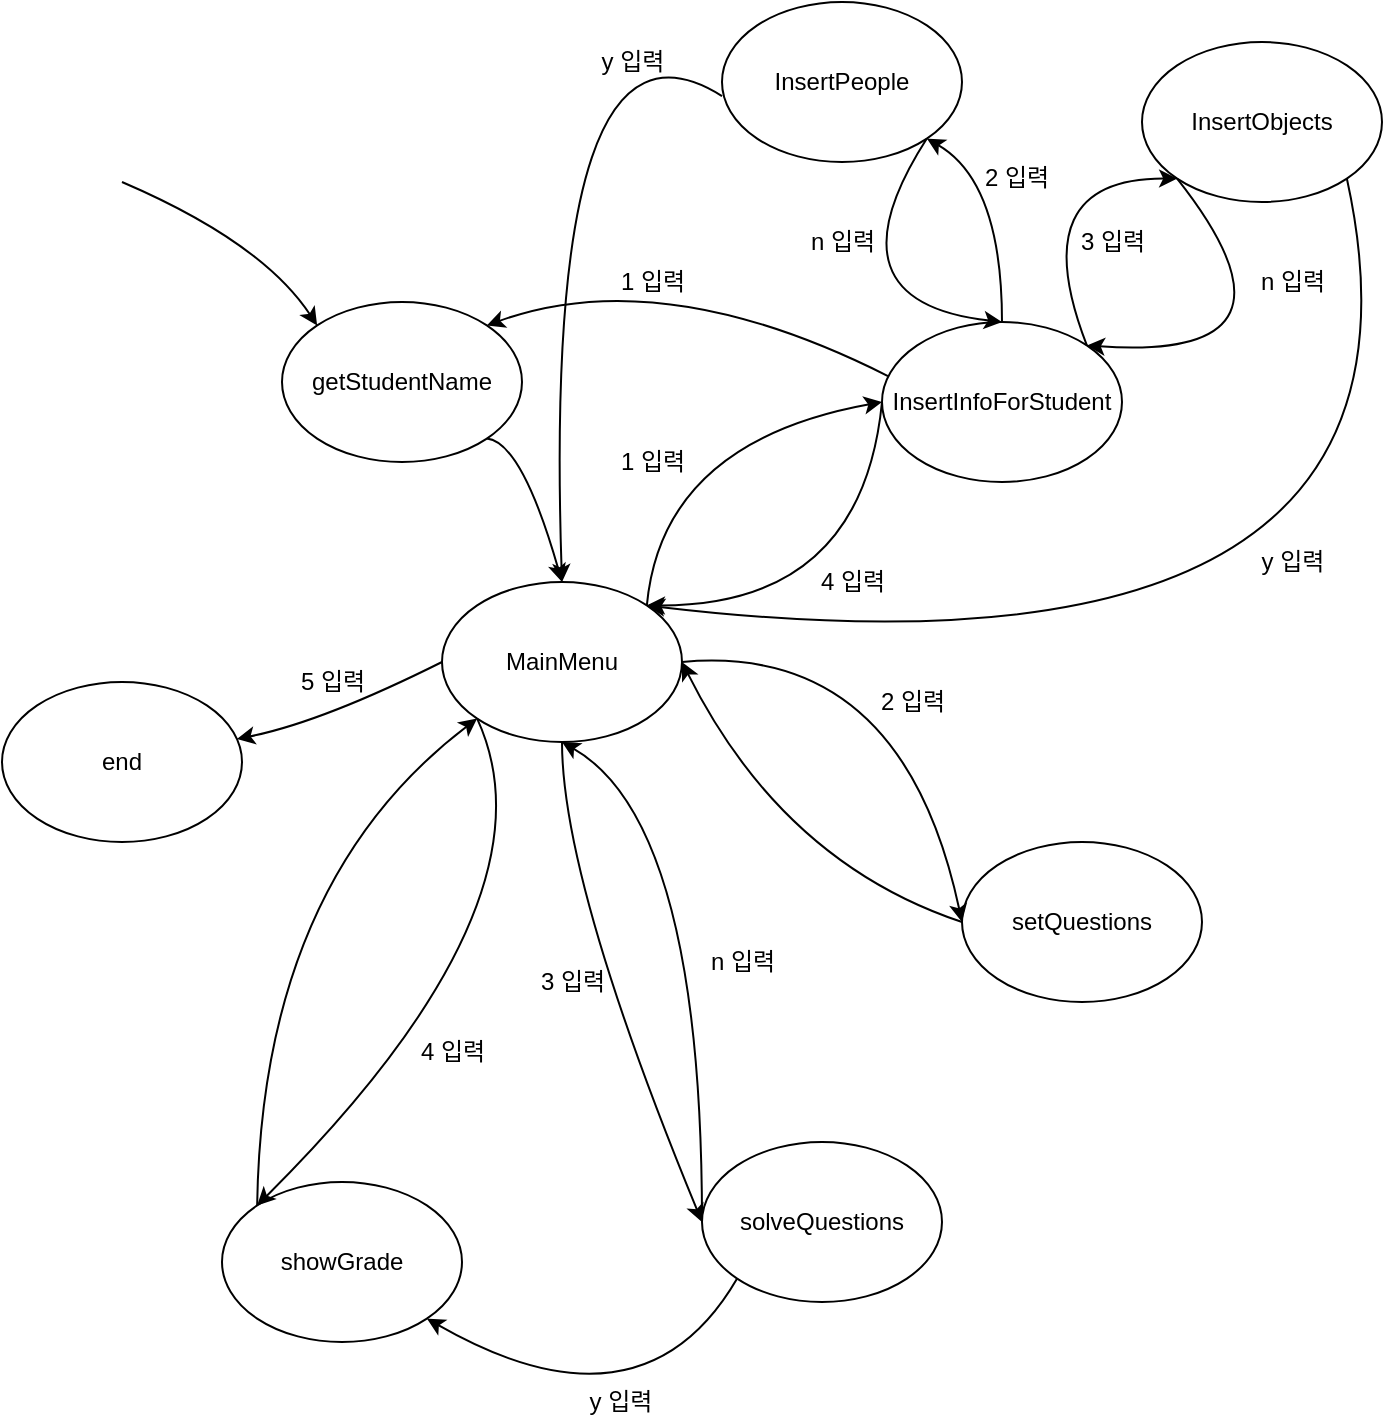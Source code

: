 <mxfile version="12.9.3" type="device"><diagram id="-hiuqldw9_YoXiVoZoX8" name="Page-1"><mxGraphModel dx="1422" dy="815" grid="1" gridSize="10" guides="1" tooltips="1" connect="1" arrows="1" fold="1" page="1" pageScale="1" pageWidth="827" pageHeight="1169" math="0" shadow="0"><root><mxCell id="0"/><mxCell id="1" parent="0"/><mxCell id="DO2kume6Bjezw6FXPn1Y-1" value="MainMenu" style="ellipse;whiteSpace=wrap;html=1;" parent="1" vertex="1"><mxGeometry x="300" y="350" width="120" height="80" as="geometry"/></mxCell><mxCell id="DO2kume6Bjezw6FXPn1Y-2" value="InsertInfoForStudent" style="ellipse;whiteSpace=wrap;html=1;" parent="1" vertex="1"><mxGeometry x="520" y="220" width="120" height="80" as="geometry"/></mxCell><mxCell id="DO2kume6Bjezw6FXPn1Y-3" value="InsertPeople" style="ellipse;whiteSpace=wrap;html=1;" parent="1" vertex="1"><mxGeometry x="440" y="60" width="120" height="80" as="geometry"/></mxCell><mxCell id="DO2kume6Bjezw6FXPn1Y-4" value="InsertObjects" style="ellipse;whiteSpace=wrap;html=1;" parent="1" vertex="1"><mxGeometry x="650" y="80" width="120" height="80" as="geometry"/></mxCell><mxCell id="DO2kume6Bjezw6FXPn1Y-5" value="" style="curved=1;endArrow=classic;html=1;exitX=1;exitY=0;exitDx=0;exitDy=0;entryX=0;entryY=0.5;entryDx=0;entryDy=0;" parent="1" source="DO2kume6Bjezw6FXPn1Y-1" target="DO2kume6Bjezw6FXPn1Y-2" edge="1"><mxGeometry width="50" height="50" relative="1" as="geometry"><mxPoint x="380" y="330" as="sourcePoint"/><mxPoint x="430" y="280" as="targetPoint"/><Array as="points"><mxPoint x="410" y="280"/></Array></mxGeometry></mxCell><mxCell id="DO2kume6Bjezw6FXPn1Y-6" value="" style="curved=1;endArrow=classic;html=1;exitX=0.5;exitY=0;exitDx=0;exitDy=0;entryX=1;entryY=1;entryDx=0;entryDy=0;" parent="1" source="DO2kume6Bjezw6FXPn1Y-2" target="DO2kume6Bjezw6FXPn1Y-3" edge="1"><mxGeometry width="50" height="50" relative="1" as="geometry"><mxPoint x="510" y="250" as="sourcePoint"/><mxPoint x="560" y="200" as="targetPoint"/><Array as="points"><mxPoint x="580" y="150"/></Array></mxGeometry></mxCell><mxCell id="DO2kume6Bjezw6FXPn1Y-7" value="" style="curved=1;endArrow=classic;html=1;exitX=1;exitY=0;exitDx=0;exitDy=0;entryX=0;entryY=1;entryDx=0;entryDy=0;" parent="1" source="DO2kume6Bjezw6FXPn1Y-2" target="DO2kume6Bjezw6FXPn1Y-4" edge="1"><mxGeometry width="50" height="50" relative="1" as="geometry"><mxPoint x="600" y="290" as="sourcePoint"/><mxPoint x="650" y="240" as="targetPoint"/><Array as="points"><mxPoint x="590" y="148"/></Array></mxGeometry></mxCell><mxCell id="DO2kume6Bjezw6FXPn1Y-8" value="" style="curved=1;endArrow=classic;html=1;entryX=1;entryY=0;entryDx=0;entryDy=0;exitX=0;exitY=1;exitDx=0;exitDy=0;" parent="1" source="DO2kume6Bjezw6FXPn1Y-4" target="DO2kume6Bjezw6FXPn1Y-2" edge="1"><mxGeometry width="50" height="50" relative="1" as="geometry"><mxPoint x="620" y="320" as="sourcePoint"/><mxPoint x="670" y="270" as="targetPoint"/><Array as="points"><mxPoint x="740" y="240"/></Array></mxGeometry></mxCell><mxCell id="DO2kume6Bjezw6FXPn1Y-9" value="" style="curved=1;endArrow=classic;html=1;entryX=0.5;entryY=0;entryDx=0;entryDy=0;exitX=1;exitY=1;exitDx=0;exitDy=0;" parent="1" source="DO2kume6Bjezw6FXPn1Y-3" target="DO2kume6Bjezw6FXPn1Y-2" edge="1"><mxGeometry width="50" height="50" relative="1" as="geometry"><mxPoint x="360" y="300" as="sourcePoint"/><mxPoint x="410" y="250" as="targetPoint"/><Array as="points"><mxPoint x="490" y="210"/></Array></mxGeometry></mxCell><mxCell id="DO2kume6Bjezw6FXPn1Y-10" value="setQuestions" style="ellipse;whiteSpace=wrap;html=1;" parent="1" vertex="1"><mxGeometry x="560" y="480" width="120" height="80" as="geometry"/></mxCell><mxCell id="DO2kume6Bjezw6FXPn1Y-11" value="" style="curved=1;endArrow=classic;html=1;exitX=1;exitY=0.5;exitDx=0;exitDy=0;entryX=0;entryY=0.5;entryDx=0;entryDy=0;" parent="1" source="DO2kume6Bjezw6FXPn1Y-1" target="DO2kume6Bjezw6FXPn1Y-10" edge="1"><mxGeometry width="50" height="50" relative="1" as="geometry"><mxPoint x="510" y="450" as="sourcePoint"/><mxPoint x="560" y="400" as="targetPoint"/><Array as="points"><mxPoint x="530" y="380"/></Array></mxGeometry></mxCell><mxCell id="DO2kume6Bjezw6FXPn1Y-12" value="" style="curved=1;endArrow=classic;html=1;entryX=1;entryY=0.5;entryDx=0;entryDy=0;exitX=0;exitY=0.5;exitDx=0;exitDy=0;" parent="1" source="DO2kume6Bjezw6FXPn1Y-10" target="DO2kume6Bjezw6FXPn1Y-1" edge="1"><mxGeometry width="50" height="50" relative="1" as="geometry"><mxPoint x="490" y="540" as="sourcePoint"/><mxPoint x="540" y="490" as="targetPoint"/><Array as="points"><mxPoint x="470" y="490"/></Array></mxGeometry></mxCell><mxCell id="DO2kume6Bjezw6FXPn1Y-14" value="" style="curved=1;endArrow=classic;html=1;exitX=0;exitY=0.588;exitDx=0;exitDy=0;entryX=0.5;entryY=0;entryDx=0;entryDy=0;exitPerimeter=0;" parent="1" source="DO2kume6Bjezw6FXPn1Y-3" target="DO2kume6Bjezw6FXPn1Y-1" edge="1"><mxGeometry width="50" height="50" relative="1" as="geometry"><mxPoint x="410" y="140" as="sourcePoint"/><mxPoint x="460" y="90" as="targetPoint"/><Array as="points"><mxPoint x="350" y="50"/></Array></mxGeometry></mxCell><mxCell id="DO2kume6Bjezw6FXPn1Y-15" value="" style="curved=1;endArrow=classic;html=1;exitX=1;exitY=1;exitDx=0;exitDy=0;entryX=1;entryY=0;entryDx=0;entryDy=0;" parent="1" source="DO2kume6Bjezw6FXPn1Y-4" edge="1" target="DO2kume6Bjezw6FXPn1Y-1"><mxGeometry width="50" height="50" relative="1" as="geometry"><mxPoint x="640" y="120" as="sourcePoint"/><mxPoint x="660" y="140" as="targetPoint"/><Array as="points"><mxPoint x="810" y="410"/></Array></mxGeometry></mxCell><mxCell id="DO2kume6Bjezw6FXPn1Y-16" value="solveQuestions" style="ellipse;whiteSpace=wrap;html=1;" parent="1" vertex="1"><mxGeometry x="430" y="630" width="120" height="80" as="geometry"/></mxCell><mxCell id="DO2kume6Bjezw6FXPn1Y-19" value="showGrade" style="ellipse;whiteSpace=wrap;html=1;" parent="1" vertex="1"><mxGeometry x="190" y="650" width="120" height="80" as="geometry"/></mxCell><mxCell id="DO2kume6Bjezw6FXPn1Y-17" value="" style="curved=1;endArrow=classic;html=1;exitX=0.5;exitY=1;exitDx=0;exitDy=0;entryX=0;entryY=0.5;entryDx=0;entryDy=0;" parent="1" source="DO2kume6Bjezw6FXPn1Y-1" target="DO2kume6Bjezw6FXPn1Y-16" edge="1"><mxGeometry width="50" height="50" relative="1" as="geometry"><mxPoint x="360" y="520" as="sourcePoint"/><mxPoint x="410" y="470" as="targetPoint"/><Array as="points"><mxPoint x="360" y="500"/></Array></mxGeometry></mxCell><mxCell id="DO2kume6Bjezw6FXPn1Y-18" value="" style="curved=1;endArrow=classic;html=1;exitX=0;exitY=0.5;exitDx=0;exitDy=0;entryX=0.5;entryY=1;entryDx=0;entryDy=0;" parent="1" source="DO2kume6Bjezw6FXPn1Y-16" target="DO2kume6Bjezw6FXPn1Y-1" edge="1"><mxGeometry width="50" height="50" relative="1" as="geometry"><mxPoint x="430" y="520" as="sourcePoint"/><mxPoint x="480" y="470" as="targetPoint"/><Array as="points"><mxPoint x="430" y="470"/></Array></mxGeometry></mxCell><mxCell id="DO2kume6Bjezw6FXPn1Y-22" value="" style="curved=1;endArrow=classic;html=1;entryX=0;entryY=1;entryDx=0;entryDy=0;exitX=0;exitY=0;exitDx=0;exitDy=0;" parent="1" source="DO2kume6Bjezw6FXPn1Y-19" target="DO2kume6Bjezw6FXPn1Y-1" edge="1"><mxGeometry width="50" height="50" relative="1" as="geometry"><mxPoint x="290" y="570" as="sourcePoint"/><mxPoint x="340" y="520" as="targetPoint"/><Array as="points"><mxPoint x="210" y="500"/></Array></mxGeometry></mxCell><mxCell id="DO2kume6Bjezw6FXPn1Y-23" value="" style="curved=1;endArrow=classic;html=1;exitX=0;exitY=1;exitDx=0;exitDy=0;entryX=0;entryY=0;entryDx=0;entryDy=0;" parent="1" source="DO2kume6Bjezw6FXPn1Y-1" target="DO2kume6Bjezw6FXPn1Y-19" edge="1"><mxGeometry width="50" height="50" relative="1" as="geometry"><mxPoint x="320" y="550" as="sourcePoint"/><mxPoint x="370" y="500" as="targetPoint"/><Array as="points"><mxPoint x="360" y="510"/></Array></mxGeometry></mxCell><mxCell id="DO2kume6Bjezw6FXPn1Y-24" value="getStudentName" style="ellipse;whiteSpace=wrap;html=1;" parent="1" vertex="1"><mxGeometry x="220" y="210" width="120" height="80" as="geometry"/></mxCell><mxCell id="DO2kume6Bjezw6FXPn1Y-25" value="" style="curved=1;endArrow=classic;html=1;exitX=1;exitY=1;exitDx=0;exitDy=0;entryX=0.5;entryY=0;entryDx=0;entryDy=0;" parent="1" source="DO2kume6Bjezw6FXPn1Y-24" target="DO2kume6Bjezw6FXPn1Y-1" edge="1"><mxGeometry width="50" height="50" relative="1" as="geometry"><mxPoint x="330" y="320" as="sourcePoint"/><mxPoint x="380" y="270" as="targetPoint"/><Array as="points"><mxPoint x="340" y="280"/></Array></mxGeometry></mxCell><mxCell id="DO2kume6Bjezw6FXPn1Y-26" value="" style="curved=1;endArrow=classic;html=1;entryX=0;entryY=0;entryDx=0;entryDy=0;" parent="1" target="DO2kume6Bjezw6FXPn1Y-24" edge="1"><mxGeometry width="50" height="50" relative="1" as="geometry"><mxPoint x="140" y="150" as="sourcePoint"/><mxPoint x="160" y="220" as="targetPoint"/><Array as="points"><mxPoint x="210" y="180"/></Array></mxGeometry></mxCell><mxCell id="QJzDa_aPD5Bjo-uBgY4c-1" value="" style="curved=1;endArrow=classic;html=1;entryX=1;entryY=0;entryDx=0;entryDy=0;exitX=0;exitY=0.5;exitDx=0;exitDy=0;" parent="1" source="DO2kume6Bjezw6FXPn1Y-2" target="DO2kume6Bjezw6FXPn1Y-1" edge="1"><mxGeometry width="50" height="50" relative="1" as="geometry"><mxPoint x="390" y="440" as="sourcePoint"/><mxPoint x="440" y="390" as="targetPoint"/><Array as="points"><mxPoint x="510" y="362"/></Array></mxGeometry></mxCell><mxCell id="gm8cBZHBi0_94irCK_xb-1" value="1 입력" style="text;html=1;align=center;verticalAlign=middle;resizable=0;points=[];autosize=1;" vertex="1" parent="1"><mxGeometry x="380" y="280" width="50" height="20" as="geometry"/></mxCell><mxCell id="gm8cBZHBi0_94irCK_xb-2" value="" style="curved=1;endArrow=classic;html=1;exitX=0.025;exitY=0.338;exitDx=0;exitDy=0;entryX=1;entryY=0;entryDx=0;entryDy=0;exitPerimeter=0;" edge="1" parent="1" source="DO2kume6Bjezw6FXPn1Y-2" target="DO2kume6Bjezw6FXPn1Y-24"><mxGeometry width="50" height="50" relative="1" as="geometry"><mxPoint x="320" y="250" as="sourcePoint"/><mxPoint x="370" y="200" as="targetPoint"/><Array as="points"><mxPoint x="410" y="190"/></Array></mxGeometry></mxCell><mxCell id="gm8cBZHBi0_94irCK_xb-3" value="end" style="ellipse;whiteSpace=wrap;html=1;" vertex="1" parent="1"><mxGeometry x="80" y="400" width="120" height="80" as="geometry"/></mxCell><mxCell id="gm8cBZHBi0_94irCK_xb-4" value="" style="curved=1;endArrow=classic;html=1;exitX=0;exitY=0.5;exitDx=0;exitDy=0;" edge="1" parent="1" source="DO2kume6Bjezw6FXPn1Y-1" target="gm8cBZHBi0_94irCK_xb-3"><mxGeometry width="50" height="50" relative="1" as="geometry"><mxPoint x="230" y="430" as="sourcePoint"/><mxPoint x="280" y="380" as="targetPoint"/><Array as="points"><mxPoint x="240" y="420"/></Array></mxGeometry></mxCell><mxCell id="gm8cBZHBi0_94irCK_xb-5" value="2 입력" style="text;html=1;align=center;verticalAlign=middle;resizable=0;points=[];autosize=1;" vertex="1" parent="1"><mxGeometry x="510" y="400" width="50" height="20" as="geometry"/></mxCell><mxCell id="gm8cBZHBi0_94irCK_xb-6" value="3 입력" style="text;html=1;align=center;verticalAlign=middle;resizable=0;points=[];autosize=1;" vertex="1" parent="1"><mxGeometry x="340" y="540" width="50" height="20" as="geometry"/></mxCell><mxCell id="gm8cBZHBi0_94irCK_xb-7" value="4 입력" style="text;html=1;align=center;verticalAlign=middle;resizable=0;points=[];autosize=1;" vertex="1" parent="1"><mxGeometry x="280" y="575" width="50" height="20" as="geometry"/></mxCell><mxCell id="gm8cBZHBi0_94irCK_xb-8" value="5 입력" style="text;html=1;align=center;verticalAlign=middle;resizable=0;points=[];autosize=1;" vertex="1" parent="1"><mxGeometry x="220" y="390" width="50" height="20" as="geometry"/></mxCell><mxCell id="gm8cBZHBi0_94irCK_xb-9" value="1 입력" style="text;html=1;align=center;verticalAlign=middle;resizable=0;points=[];autosize=1;" vertex="1" parent="1"><mxGeometry x="380" y="190" width="50" height="20" as="geometry"/></mxCell><mxCell id="gm8cBZHBi0_94irCK_xb-10" value="2 입력" style="text;html=1;align=center;verticalAlign=middle;resizable=0;points=[];autosize=1;" vertex="1" parent="1"><mxGeometry x="562" y="138" width="50" height="20" as="geometry"/></mxCell><mxCell id="gm8cBZHBi0_94irCK_xb-11" value="3 입력" style="text;html=1;align=center;verticalAlign=middle;resizable=0;points=[];autosize=1;" vertex="1" parent="1"><mxGeometry x="610" y="170" width="50" height="20" as="geometry"/></mxCell><mxCell id="gm8cBZHBi0_94irCK_xb-12" value="4 입력" style="text;html=1;align=center;verticalAlign=middle;resizable=0;points=[];autosize=1;" vertex="1" parent="1"><mxGeometry x="480" y="340" width="50" height="20" as="geometry"/></mxCell><mxCell id="gm8cBZHBi0_94irCK_xb-13" value="n 입력" style="text;html=1;align=center;verticalAlign=middle;resizable=0;points=[];autosize=1;" vertex="1" parent="1"><mxGeometry x="475" y="170" width="50" height="20" as="geometry"/></mxCell><mxCell id="gm8cBZHBi0_94irCK_xb-14" value="y 입력" style="text;html=1;align=center;verticalAlign=middle;resizable=0;points=[];autosize=1;" vertex="1" parent="1"><mxGeometry x="370" y="80" width="50" height="20" as="geometry"/></mxCell><mxCell id="gm8cBZHBi0_94irCK_xb-15" value="y 입력" style="text;html=1;align=center;verticalAlign=middle;resizable=0;points=[];autosize=1;" vertex="1" parent="1"><mxGeometry x="700" y="330" width="50" height="20" as="geometry"/></mxCell><mxCell id="gm8cBZHBi0_94irCK_xb-17" value="n 입력" style="text;html=1;align=center;verticalAlign=middle;resizable=0;points=[];autosize=1;" vertex="1" parent="1"><mxGeometry x="700" y="190" width="50" height="20" as="geometry"/></mxCell><mxCell id="gm8cBZHBi0_94irCK_xb-18" value="" style="curved=1;endArrow=classic;html=1;entryX=1;entryY=1;entryDx=0;entryDy=0;exitX=0;exitY=1;exitDx=0;exitDy=0;" edge="1" parent="1" source="DO2kume6Bjezw6FXPn1Y-16" target="DO2kume6Bjezw6FXPn1Y-19"><mxGeometry width="50" height="50" relative="1" as="geometry"><mxPoint x="350" y="780" as="sourcePoint"/><mxPoint x="400" y="730" as="targetPoint"/><Array as="points"><mxPoint x="400" y="780"/></Array></mxGeometry></mxCell><mxCell id="gm8cBZHBi0_94irCK_xb-19" value="n 입력" style="text;html=1;align=center;verticalAlign=middle;resizable=0;points=[];autosize=1;" vertex="1" parent="1"><mxGeometry x="425" y="530" width="50" height="20" as="geometry"/></mxCell><mxCell id="gm8cBZHBi0_94irCK_xb-20" value="y 입력" style="text;html=1;align=center;verticalAlign=middle;resizable=0;points=[];autosize=1;" vertex="1" parent="1"><mxGeometry x="364" y="750" width="50" height="20" as="geometry"/></mxCell></root></mxGraphModel></diagram></mxfile>